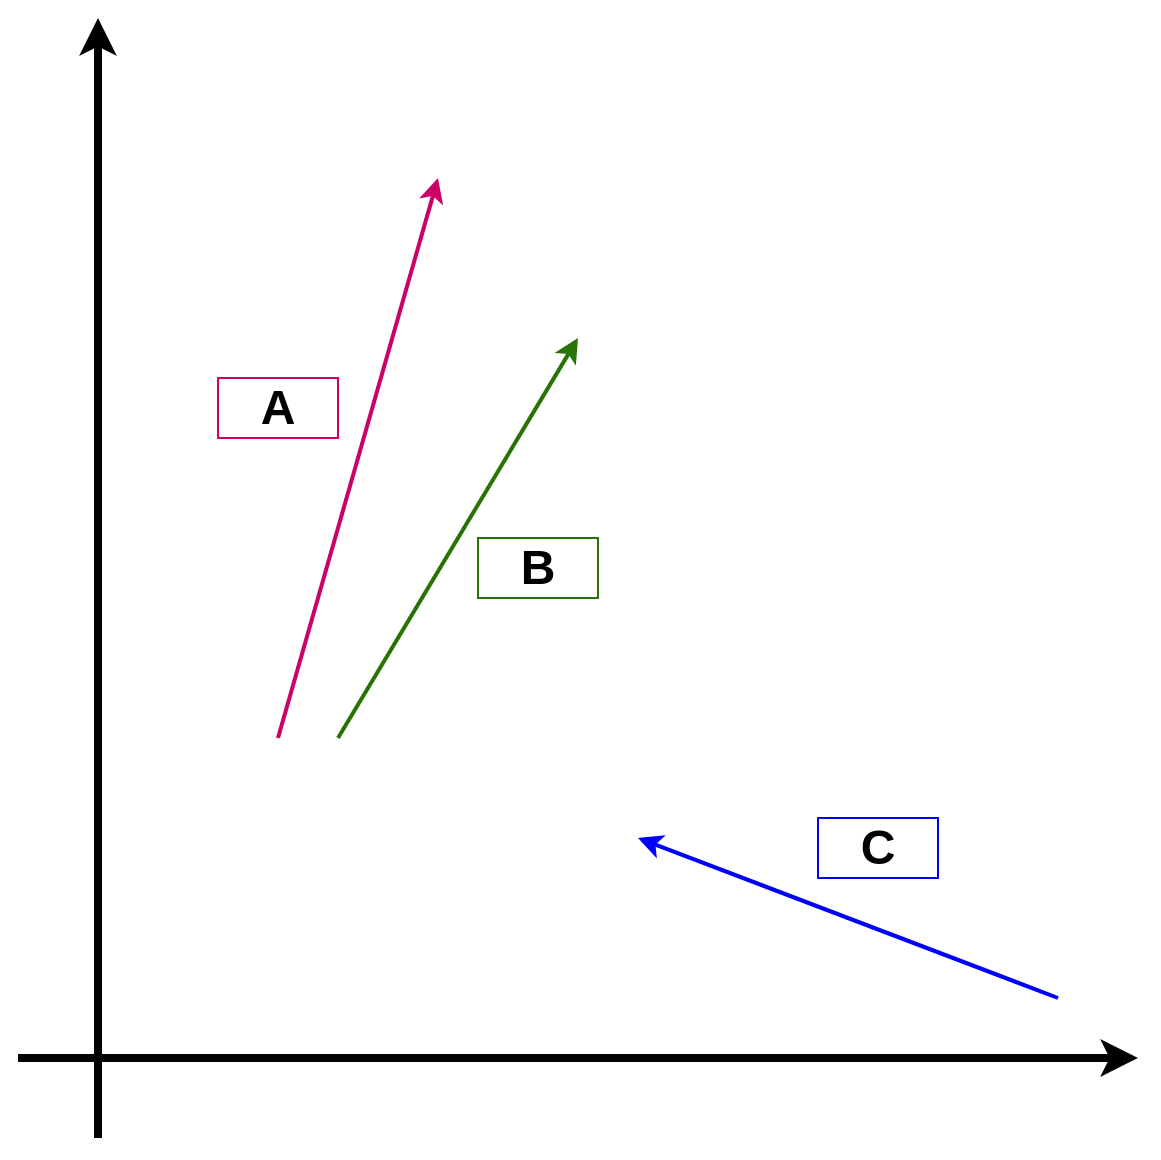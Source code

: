 <mxfile>
    <diagram id="WuPEcNF5VH3oWvHXq6q2" name="Page-1">
        <mxGraphModel dx="1326" dy="983" grid="1" gridSize="10" guides="1" tooltips="1" connect="1" arrows="1" fold="1" page="0" pageScale="1" pageWidth="850" pageHeight="1100" math="0" shadow="0">
            <root>
                <mxCell id="0"/>
                <mxCell id="1" parent="0"/>
                <mxCell id="2" value="" style="endArrow=classic;html=1;strokeWidth=4;" edge="1" parent="1">
                    <mxGeometry width="50" height="50" relative="1" as="geometry">
                        <mxPoint x="160" y="720" as="sourcePoint"/>
                        <mxPoint x="160" y="160" as="targetPoint"/>
                    </mxGeometry>
                </mxCell>
                <mxCell id="4" value="" style="endArrow=classic;html=1;strokeWidth=4;" edge="1" parent="1">
                    <mxGeometry width="50" height="50" relative="1" as="geometry">
                        <mxPoint x="120.003" y="680" as="sourcePoint"/>
                        <mxPoint x="680" y="680" as="targetPoint"/>
                    </mxGeometry>
                </mxCell>
                <mxCell id="5" value="" style="endArrow=classic;html=1;strokeWidth=2;strokeColor=#CC0066;" edge="1" parent="1">
                    <mxGeometry width="50" height="50" relative="1" as="geometry">
                        <mxPoint x="250" y="520" as="sourcePoint"/>
                        <mxPoint x="330" y="240" as="targetPoint"/>
                    </mxGeometry>
                </mxCell>
                <mxCell id="6" value="" style="endArrow=classic;html=1;strokeWidth=2;strokeColor=#287306;" edge="1" parent="1">
                    <mxGeometry width="50" height="50" relative="1" as="geometry">
                        <mxPoint x="280" y="520" as="sourcePoint"/>
                        <mxPoint x="400" y="320" as="targetPoint"/>
                    </mxGeometry>
                </mxCell>
                <mxCell id="7" value="" style="endArrow=classic;html=1;strokeWidth=2;strokeColor=#0000FF;" edge="1" parent="1">
                    <mxGeometry width="50" height="50" relative="1" as="geometry">
                        <mxPoint x="640" y="650" as="sourcePoint"/>
                        <mxPoint x="430" y="570" as="targetPoint"/>
                    </mxGeometry>
                </mxCell>
                <mxCell id="8" value="&lt;font style=&quot;font-size: 24px;&quot;&gt;&lt;b style=&quot;&quot;&gt;A&lt;/b&gt;&lt;/font&gt;" style="text;html=1;align=center;verticalAlign=middle;whiteSpace=wrap;rounded=0;strokeColor=#CC0066;" vertex="1" parent="1">
                    <mxGeometry x="220" y="340" width="60" height="30" as="geometry"/>
                </mxCell>
                <mxCell id="12" value="&lt;font style=&quot;font-size: 24px;&quot;&gt;&lt;b style=&quot;&quot;&gt;B&lt;/b&gt;&lt;/font&gt;" style="text;html=1;align=center;verticalAlign=middle;whiteSpace=wrap;rounded=0;strokeColor=#287306;" vertex="1" parent="1">
                    <mxGeometry x="350" y="420" width="60" height="30" as="geometry"/>
                </mxCell>
                <mxCell id="13" value="&lt;font style=&quot;font-size: 24px;&quot;&gt;&lt;b style=&quot;&quot;&gt;C&lt;/b&gt;&lt;/font&gt;" style="text;html=1;align=center;verticalAlign=middle;whiteSpace=wrap;rounded=0;strokeColor=#0000FF;" vertex="1" parent="1">
                    <mxGeometry x="520" y="560" width="60" height="30" as="geometry"/>
                </mxCell>
            </root>
        </mxGraphModel>
    </diagram>
    <diagram name="Copy of Page-1" id="ypN7egcaFBOwUQi0HSLo">
        <mxGraphModel dx="1326" dy="983" grid="1" gridSize="10" guides="1" tooltips="1" connect="1" arrows="1" fold="1" page="0" pageScale="1" pageWidth="850" pageHeight="1100" math="0" shadow="0">
            <root>
                <mxCell id="vdsvlGoEqDX4t3G_6fK4-0"/>
                <mxCell id="vdsvlGoEqDX4t3G_6fK4-1" parent="vdsvlGoEqDX4t3G_6fK4-0"/>
                <mxCell id="vdsvlGoEqDX4t3G_6fK4-2" value="" style="endArrow=classic;html=1;strokeWidth=4;" edge="1" parent="vdsvlGoEqDX4t3G_6fK4-1">
                    <mxGeometry width="50" height="50" relative="1" as="geometry">
                        <mxPoint x="160" y="720" as="sourcePoint"/>
                        <mxPoint x="160" y="160" as="targetPoint"/>
                    </mxGeometry>
                </mxCell>
                <mxCell id="vdsvlGoEqDX4t3G_6fK4-3" value="" style="endArrow=classic;html=1;strokeWidth=4;" edge="1" parent="vdsvlGoEqDX4t3G_6fK4-1">
                    <mxGeometry width="50" height="50" relative="1" as="geometry">
                        <mxPoint x="120.003" y="680" as="sourcePoint"/>
                        <mxPoint x="680" y="680" as="targetPoint"/>
                    </mxGeometry>
                </mxCell>
                <mxCell id="vdsvlGoEqDX4t3G_6fK4-4" value="" style="endArrow=classic;html=1;strokeWidth=2;strokeColor=#CC0066;" edge="1" parent="vdsvlGoEqDX4t3G_6fK4-1">
                    <mxGeometry width="50" height="50" relative="1" as="geometry">
                        <mxPoint x="260" y="610" as="sourcePoint"/>
                        <mxPoint x="330" y="260" as="targetPoint"/>
                    </mxGeometry>
                </mxCell>
                <mxCell id="vdsvlGoEqDX4t3G_6fK4-5" value="" style="endArrow=classic;html=1;strokeWidth=2;strokeColor=#287306;" edge="1" parent="vdsvlGoEqDX4t3G_6fK4-1">
                    <mxGeometry width="50" height="50" relative="1" as="geometry">
                        <mxPoint x="260" y="610" as="sourcePoint"/>
                        <mxPoint x="550" y="430" as="targetPoint"/>
                    </mxGeometry>
                </mxCell>
                <mxCell id="4EEX-ISPdeGdkv2WS1Jf-1" value="" style="endArrow=baseDash;startArrow=baseDash;html=1;strokeWidth=3;endFill=0;startFill=0;" edge="1" parent="vdsvlGoEqDX4t3G_6fK4-1">
                    <mxGeometry width="50" height="50" relative="1" as="geometry">
                        <mxPoint x="550" y="430" as="sourcePoint"/>
                        <mxPoint x="330" y="260" as="targetPoint"/>
                    </mxGeometry>
                </mxCell>
                <mxCell id="4EEX-ISPdeGdkv2WS1Jf-2" value="&lt;font style=&quot;font-size: 14px;&quot;&gt;distance(A,B)&lt;/font&gt;" style="edgeLabel;html=1;align=center;verticalAlign=middle;resizable=0;points=[];" vertex="1" connectable="0" parent="4EEX-ISPdeGdkv2WS1Jf-1">
                    <mxGeometry x="0.115" y="2" relative="1" as="geometry">
                        <mxPoint x="54" y="-17" as="offset"/>
                    </mxGeometry>
                </mxCell>
                <mxCell id="6V4mq1YZXXo-IGy7M-4Z-0" value="&lt;font style=&quot;font-size: 24px;&quot;&gt;&lt;b style=&quot;&quot;&gt;A&lt;/b&gt;&lt;/font&gt;" style="text;html=1;align=center;verticalAlign=middle;whiteSpace=wrap;rounded=0;strokeColor=#CC0066;" vertex="1" parent="vdsvlGoEqDX4t3G_6fK4-1">
                    <mxGeometry x="220" y="340" width="60" height="30" as="geometry"/>
                </mxCell>
                <mxCell id="8k0NSt32hht6E_3FlYWM-0" value="&lt;font style=&quot;font-size: 24px;&quot;&gt;&lt;b style=&quot;&quot;&gt;B&lt;/b&gt;&lt;/font&gt;" style="text;html=1;align=center;verticalAlign=middle;whiteSpace=wrap;rounded=0;strokeColor=#287306;" vertex="1" parent="vdsvlGoEqDX4t3G_6fK4-1">
                    <mxGeometry x="430" y="520" width="60" height="30" as="geometry"/>
                </mxCell>
            </root>
        </mxGraphModel>
    </diagram>
</mxfile>